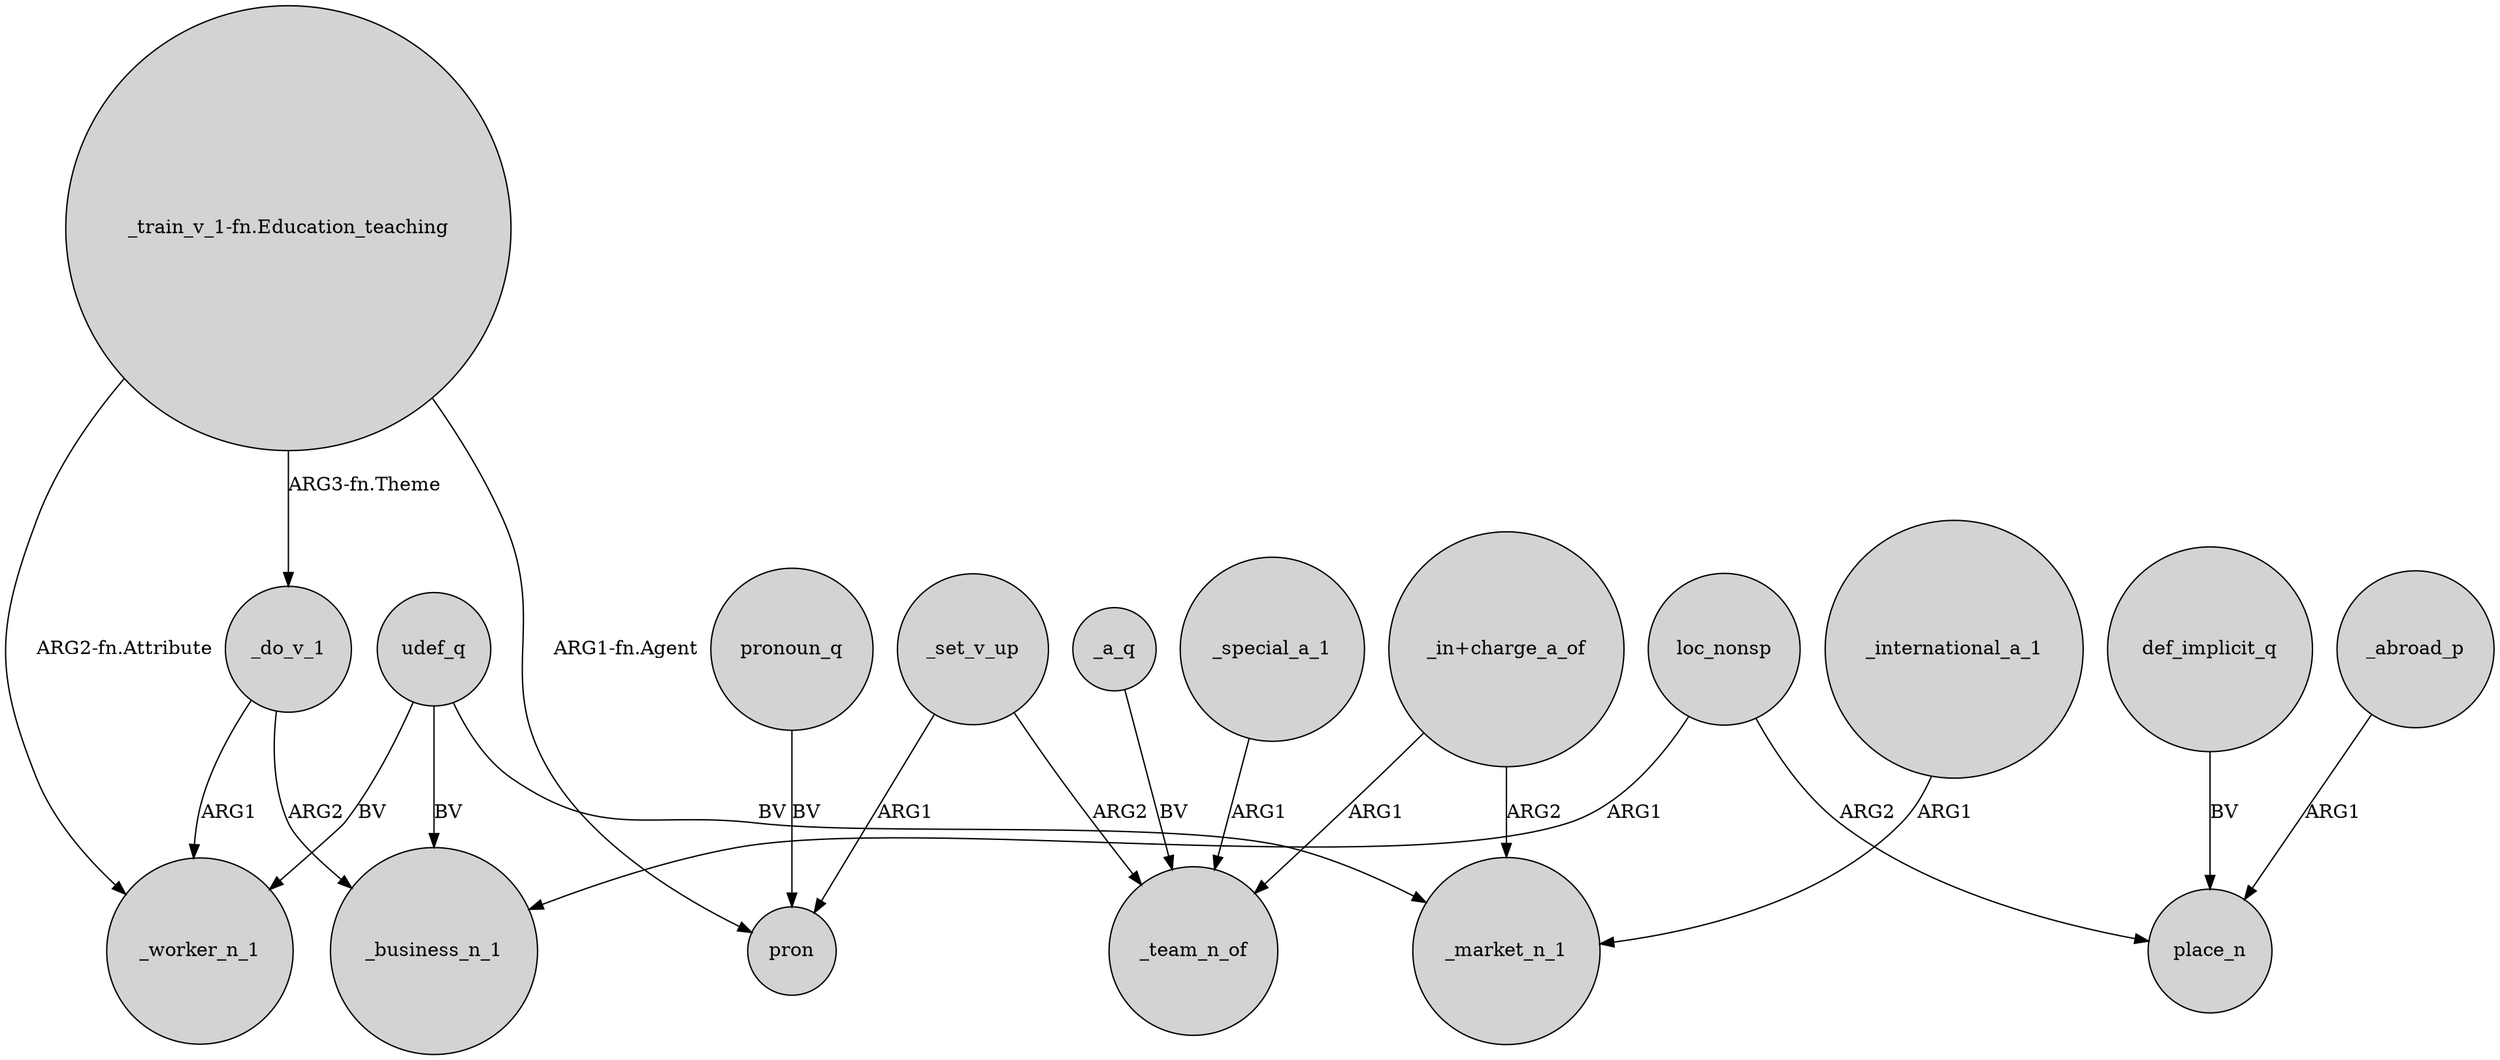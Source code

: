 digraph {
	node [shape=circle style=filled]
	loc_nonsp -> _business_n_1 [label=ARG1]
	"_train_v_1-fn.Education_teaching" -> pron [label="ARG1-fn.Agent"]
	_a_q -> _team_n_of [label=BV]
	udef_q -> _worker_n_1 [label=BV]
	_set_v_up -> _team_n_of [label=ARG2]
	_set_v_up -> pron [label=ARG1]
	"_train_v_1-fn.Education_teaching" -> _worker_n_1 [label="ARG2-fn.Attribute"]
	def_implicit_q -> place_n [label=BV]
	udef_q -> _market_n_1 [label=BV]
	_international_a_1 -> _market_n_1 [label=ARG1]
	_special_a_1 -> _team_n_of [label=ARG1]
	pronoun_q -> pron [label=BV]
	_do_v_1 -> _worker_n_1 [label=ARG1]
	_do_v_1 -> _business_n_1 [label=ARG2]
	udef_q -> _business_n_1 [label=BV]
	loc_nonsp -> place_n [label=ARG2]
	"_train_v_1-fn.Education_teaching" -> _do_v_1 [label="ARG3-fn.Theme"]
	"_in+charge_a_of" -> _team_n_of [label=ARG1]
	_abroad_p -> place_n [label=ARG1]
	"_in+charge_a_of" -> _market_n_1 [label=ARG2]
}
